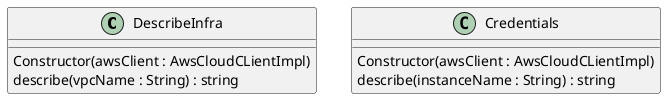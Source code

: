 @startuml

class DescribeInfra {
    Constructor(awsClient : AwsCloudCLientImpl)
    describe(vpcName : String) : string
}

class Credentials {
    Constructor(awsClient : AwsCloudCLientImpl)
    describe(instanceName : String) : string
}

@enduml
